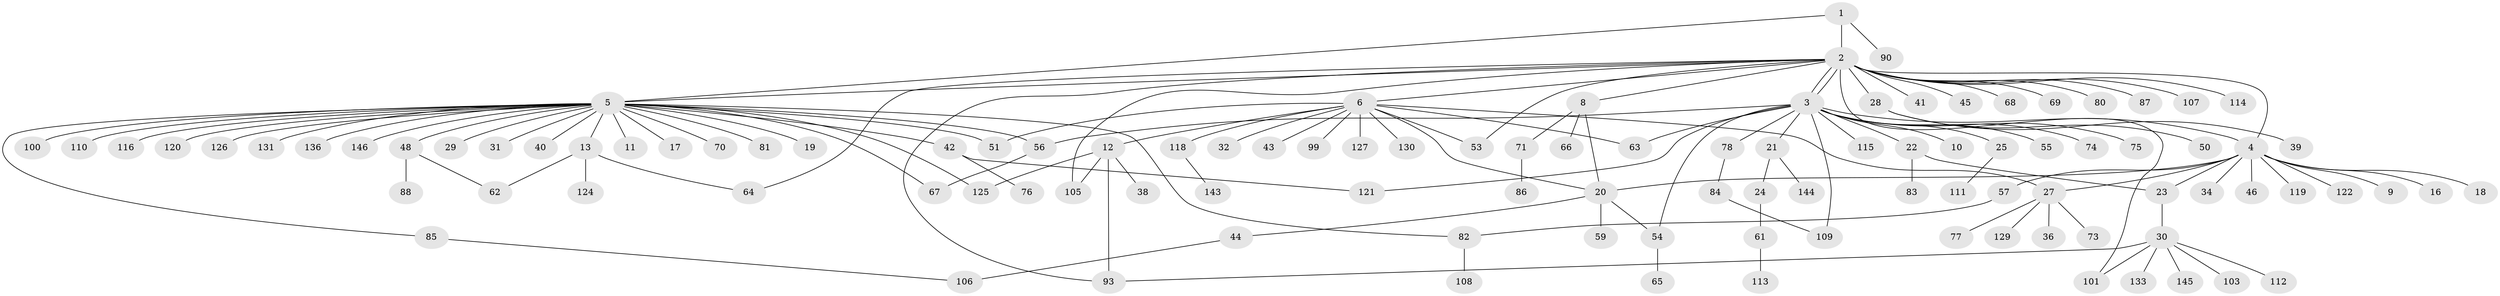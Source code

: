 // Generated by graph-tools (version 1.1) at 2025/51/02/27/25 19:51:55]
// undirected, 110 vertices, 133 edges
graph export_dot {
graph [start="1"]
  node [color=gray90,style=filled];
  1 [super="+94"];
  2 [super="+102"];
  3 [super="+15"];
  4 [super="+33"];
  5 [super="+7"];
  6 [super="+141"];
  8 [super="+79"];
  9 [super="+14"];
  10;
  11;
  12 [super="+142"];
  13 [super="+137"];
  16;
  17;
  18;
  19 [super="+52"];
  20 [super="+35"];
  21 [super="+26"];
  22 [super="+49"];
  23;
  24;
  25 [super="+97"];
  27 [super="+148"];
  28;
  29;
  30 [super="+58"];
  31 [super="+37"];
  32 [super="+140"];
  34;
  36;
  38;
  39;
  40;
  41;
  42 [super="+128"];
  43 [super="+135"];
  44 [super="+47"];
  45;
  46;
  48 [super="+138"];
  50;
  51 [super="+60"];
  53 [super="+92"];
  54;
  55;
  56;
  57 [super="+147"];
  59;
  61 [super="+91"];
  62 [super="+89"];
  63;
  64 [super="+72"];
  65;
  66 [super="+98"];
  67;
  68;
  69;
  70 [super="+95"];
  71;
  73;
  74;
  75;
  76;
  77;
  78;
  80;
  81;
  82 [super="+132"];
  83;
  84 [super="+117"];
  85 [super="+96"];
  86 [super="+104"];
  87;
  88;
  90;
  93 [super="+134"];
  99;
  100;
  101 [super="+139"];
  103;
  105 [super="+123"];
  106;
  107;
  108;
  109;
  110;
  111;
  112;
  113;
  114;
  115;
  116;
  118;
  119;
  120;
  121;
  122;
  124;
  125;
  126;
  127;
  129;
  130;
  131;
  133;
  136;
  143;
  144;
  145;
  146;
  1 -- 2;
  1 -- 90;
  1 -- 5;
  2 -- 3;
  2 -- 3;
  2 -- 4;
  2 -- 5;
  2 -- 6;
  2 -- 8;
  2 -- 28;
  2 -- 41;
  2 -- 45;
  2 -- 53;
  2 -- 64;
  2 -- 68;
  2 -- 69;
  2 -- 80;
  2 -- 87;
  2 -- 101;
  2 -- 107;
  2 -- 114;
  2 -- 105;
  2 -- 93;
  3 -- 10;
  3 -- 21;
  3 -- 22;
  3 -- 25;
  3 -- 54;
  3 -- 55;
  3 -- 56;
  3 -- 74;
  3 -- 75;
  3 -- 78;
  3 -- 109;
  3 -- 115;
  3 -- 121;
  3 -- 4;
  3 -- 63;
  4 -- 9;
  4 -- 16;
  4 -- 18;
  4 -- 20;
  4 -- 23;
  4 -- 27;
  4 -- 34;
  4 -- 57;
  4 -- 119;
  4 -- 122;
  4 -- 46;
  5 -- 11;
  5 -- 13;
  5 -- 29;
  5 -- 31;
  5 -- 51;
  5 -- 56 [weight=2];
  5 -- 67;
  5 -- 70;
  5 -- 82;
  5 -- 85;
  5 -- 110;
  5 -- 126;
  5 -- 136;
  5 -- 131;
  5 -- 100;
  5 -- 40;
  5 -- 42;
  5 -- 48;
  5 -- 17;
  5 -- 81;
  5 -- 19;
  5 -- 116;
  5 -- 146;
  5 -- 120;
  5 -- 125;
  6 -- 12;
  6 -- 32;
  6 -- 43;
  6 -- 51;
  6 -- 63;
  6 -- 99;
  6 -- 118;
  6 -- 127;
  6 -- 130;
  6 -- 27;
  6 -- 53;
  6 -- 20;
  8 -- 66;
  8 -- 71;
  8 -- 20;
  12 -- 38;
  12 -- 93;
  12 -- 105;
  12 -- 125;
  13 -- 62;
  13 -- 64;
  13 -- 124;
  20 -- 54;
  20 -- 59;
  20 -- 44;
  21 -- 24;
  21 -- 144;
  22 -- 23;
  22 -- 83;
  23 -- 30;
  24 -- 61;
  25 -- 111;
  27 -- 36;
  27 -- 73;
  27 -- 77;
  27 -- 129;
  28 -- 39;
  28 -- 50;
  30 -- 112;
  30 -- 145;
  30 -- 101;
  30 -- 133;
  30 -- 103;
  30 -- 93;
  42 -- 76;
  42 -- 121;
  44 -- 106;
  48 -- 88;
  48 -- 62;
  54 -- 65;
  56 -- 67;
  57 -- 82;
  61 -- 113;
  71 -- 86;
  78 -- 84;
  82 -- 108;
  84 -- 109;
  85 -- 106;
  118 -- 143;
}
